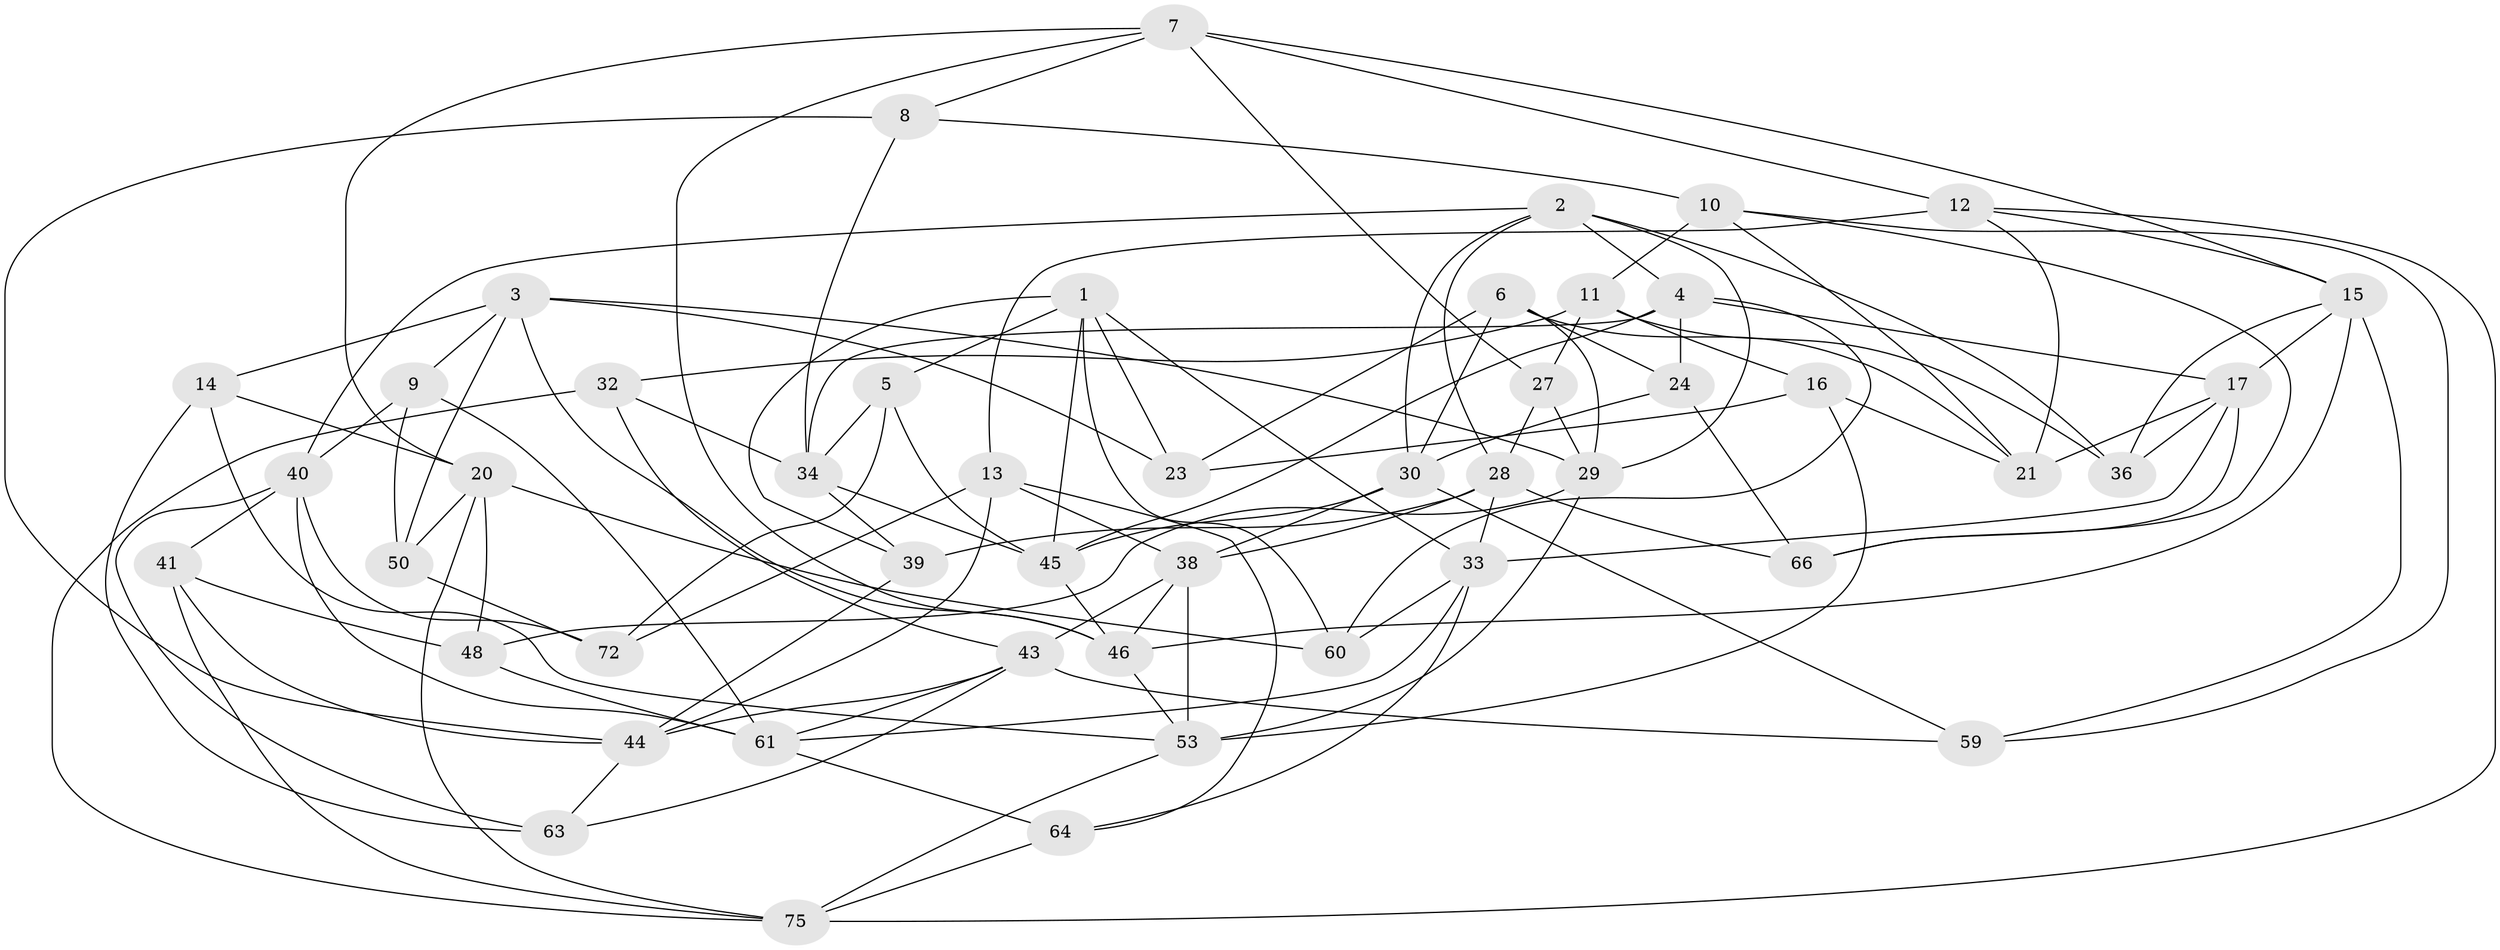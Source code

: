 // Generated by graph-tools (version 1.1) at 2025/52/02/27/25 19:52:27]
// undirected, 48 vertices, 121 edges
graph export_dot {
graph [start="1"]
  node [color=gray90,style=filled];
  1 [super="+22"];
  2 [super="+62"];
  3 [super="+31"];
  4 [super="+25"];
  5;
  6 [super="+42"];
  7 [super="+71"];
  8;
  9;
  10 [super="+55"];
  11 [super="+65"];
  12 [super="+18"];
  13 [super="+67"];
  14;
  15 [super="+19"];
  16;
  17 [super="+58"];
  20 [super="+52"];
  21 [super="+26"];
  23;
  24;
  27;
  28 [super="+68"];
  29 [super="+57"];
  30 [super="+35"];
  32;
  33 [super="+37"];
  34 [super="+73"];
  36;
  38 [super="+56"];
  39;
  40 [super="+54"];
  41;
  43 [super="+74"];
  44 [super="+47"];
  45 [super="+51"];
  46 [super="+49"];
  48;
  50;
  53 [super="+69"];
  59;
  60;
  61 [super="+70"];
  63;
  64;
  66;
  72;
  75 [super="+76"];
  1 -- 39;
  1 -- 60;
  1 -- 45;
  1 -- 5;
  1 -- 23;
  1 -- 33;
  2 -- 40;
  2 -- 36;
  2 -- 29;
  2 -- 28;
  2 -- 4;
  2 -- 30;
  3 -- 23;
  3 -- 46;
  3 -- 9;
  3 -- 50;
  3 -- 14;
  3 -- 29;
  4 -- 34;
  4 -- 60;
  4 -- 45;
  4 -- 24;
  4 -- 17;
  5 -- 45;
  5 -- 72;
  5 -- 34;
  6 -- 24;
  6 -- 29;
  6 -- 21 [weight=2];
  6 -- 23;
  6 -- 30;
  7 -- 15;
  7 -- 20;
  7 -- 8;
  7 -- 27;
  7 -- 12;
  7 -- 46;
  8 -- 34;
  8 -- 44;
  8 -- 10;
  9 -- 61;
  9 -- 50;
  9 -- 40;
  10 -- 11 [weight=2];
  10 -- 66;
  10 -- 59;
  10 -- 21;
  11 -- 16;
  11 -- 27;
  11 -- 32;
  11 -- 36;
  12 -- 21;
  12 -- 15;
  12 -- 75;
  12 -- 13 [weight=2];
  13 -- 64;
  13 -- 72;
  13 -- 38;
  13 -- 44;
  14 -- 20;
  14 -- 63;
  14 -- 53;
  15 -- 59;
  15 -- 17;
  15 -- 36;
  15 -- 46;
  16 -- 21;
  16 -- 23;
  16 -- 53;
  17 -- 36;
  17 -- 33;
  17 -- 66;
  17 -- 21;
  20 -- 60;
  20 -- 48;
  20 -- 50;
  20 -- 75;
  24 -- 66;
  24 -- 30;
  27 -- 29;
  27 -- 28;
  28 -- 66;
  28 -- 38;
  28 -- 33;
  28 -- 39;
  29 -- 53;
  29 -- 48;
  30 -- 38;
  30 -- 45;
  30 -- 59;
  32 -- 43;
  32 -- 34;
  32 -- 75;
  33 -- 64;
  33 -- 60;
  33 -- 61;
  34 -- 45;
  34 -- 39;
  38 -- 46;
  38 -- 43;
  38 -- 53;
  39 -- 44;
  40 -- 41;
  40 -- 72;
  40 -- 61;
  40 -- 63;
  41 -- 75;
  41 -- 48;
  41 -- 44;
  43 -- 59;
  43 -- 61;
  43 -- 63;
  43 -- 44;
  44 -- 63;
  45 -- 46;
  46 -- 53;
  48 -- 61;
  50 -- 72;
  53 -- 75;
  61 -- 64;
  64 -- 75;
}
